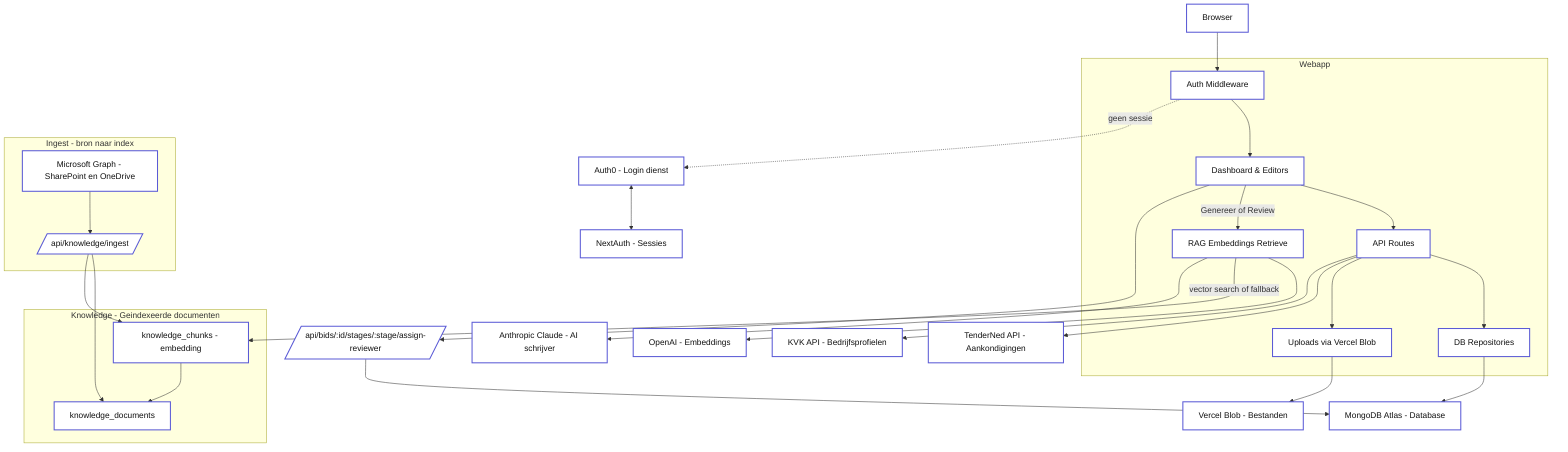 %% Appalti – A4 Overzicht (kopieer in mermaid.live)
flowchart TB
  %% Simpele stijl
  classDef box fill:#ffffff,stroke:#5B5BD6,stroke-width:2px,color:#111;

  subgraph Webapp
    MW[Auth Middleware]
    UI[Dashboard & Editors]
    API[API Routes]
    RAG[RAG Embeddings Retrieve]
    UP[Uploads via Vercel Blob]
    REPO[DB Repositories]
  end

  U[Browser] --> MW --> UI --> API

  %% Auth
  AUTH0[Auth0 - Login dienst]:::box
  NA[NextAuth - Sessies]:::box
  MW -.geen sessie.-> AUTH0
  AUTH0 <--> NA

  %% Database & files
  MDB[MongoDB Atlas - Database]:::box
  BLOB[Vercel Blob - Bestanden]:::box
  API --> REPO --> MDB
  API --> UP --> BLOB

  %% Externe APIs
  TND[TenderNed API - Aankondigingen]:::box
  KVK[KVK API - Bedrijfsprofielen]:::box
  API --> TND
  API --> KVK

  %% RAG pipeline – gecorrigeerd
  OAI[OpenAI - Embeddings]:::box
  CLA[Anthropic Claude - AI schrijver]:::box
  subgraph Knowledge[Knowledge - Geindexeerde documenten]
    KD[knowledge_documents]
    KC[knowledge_chunks - embedding]
  end

  subgraph Ingest[Ingest - bron naar index]
    GRAPH[Microsoft Graph - SharePoint en OneDrive]:::box
    ING[/api/knowledge/ingest/]:::box
  end
  GRAPH --> ING --> KD
  ING --> KC

  %% Zoeken en Genereren
  UI -->|Genereer of Review| RAG
  RAG --> OAI
  RAG -->|vector search of fallback| KC
  KC --> KD
  RAG --> CLA

  %% Reviewer/Status
  ASSIGN[/api/bids/:id/stages/:stage/assign-reviewer/]:::box
  UI --> ASSIGN --> MDB

  class U,MW,UI,API,RAG,UP,REPO,ASSIGN,AUTH0,NA,MDB,BLOB,TND,KVK,OAI,CLA,KD,KC,GRAPH,ING box;